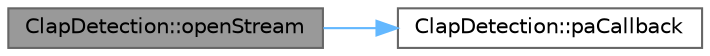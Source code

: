 digraph "ClapDetection::openStream"
{
 // LATEX_PDF_SIZE
  bgcolor="transparent";
  edge [fontname=Helvetica,fontsize=10,labelfontname=Helvetica,labelfontsize=10];
  node [fontname=Helvetica,fontsize=10,shape=box,height=0.2,width=0.4];
  rankdir="LR";
  Node1 [label="ClapDetection::openStream",height=0.2,width=0.4,color="gray40", fillcolor="grey60", style="filled", fontcolor="black",tooltip=" "];
  Node1 -> Node2 [color="steelblue1",style="solid"];
  Node2 [label="ClapDetection::paCallback",height=0.2,width=0.4,color="grey40", fillcolor="white", style="filled",URL="$class_clap_detection.html#a2c26276e3b68b25282e33d809788c6c8",tooltip=" "];
}
